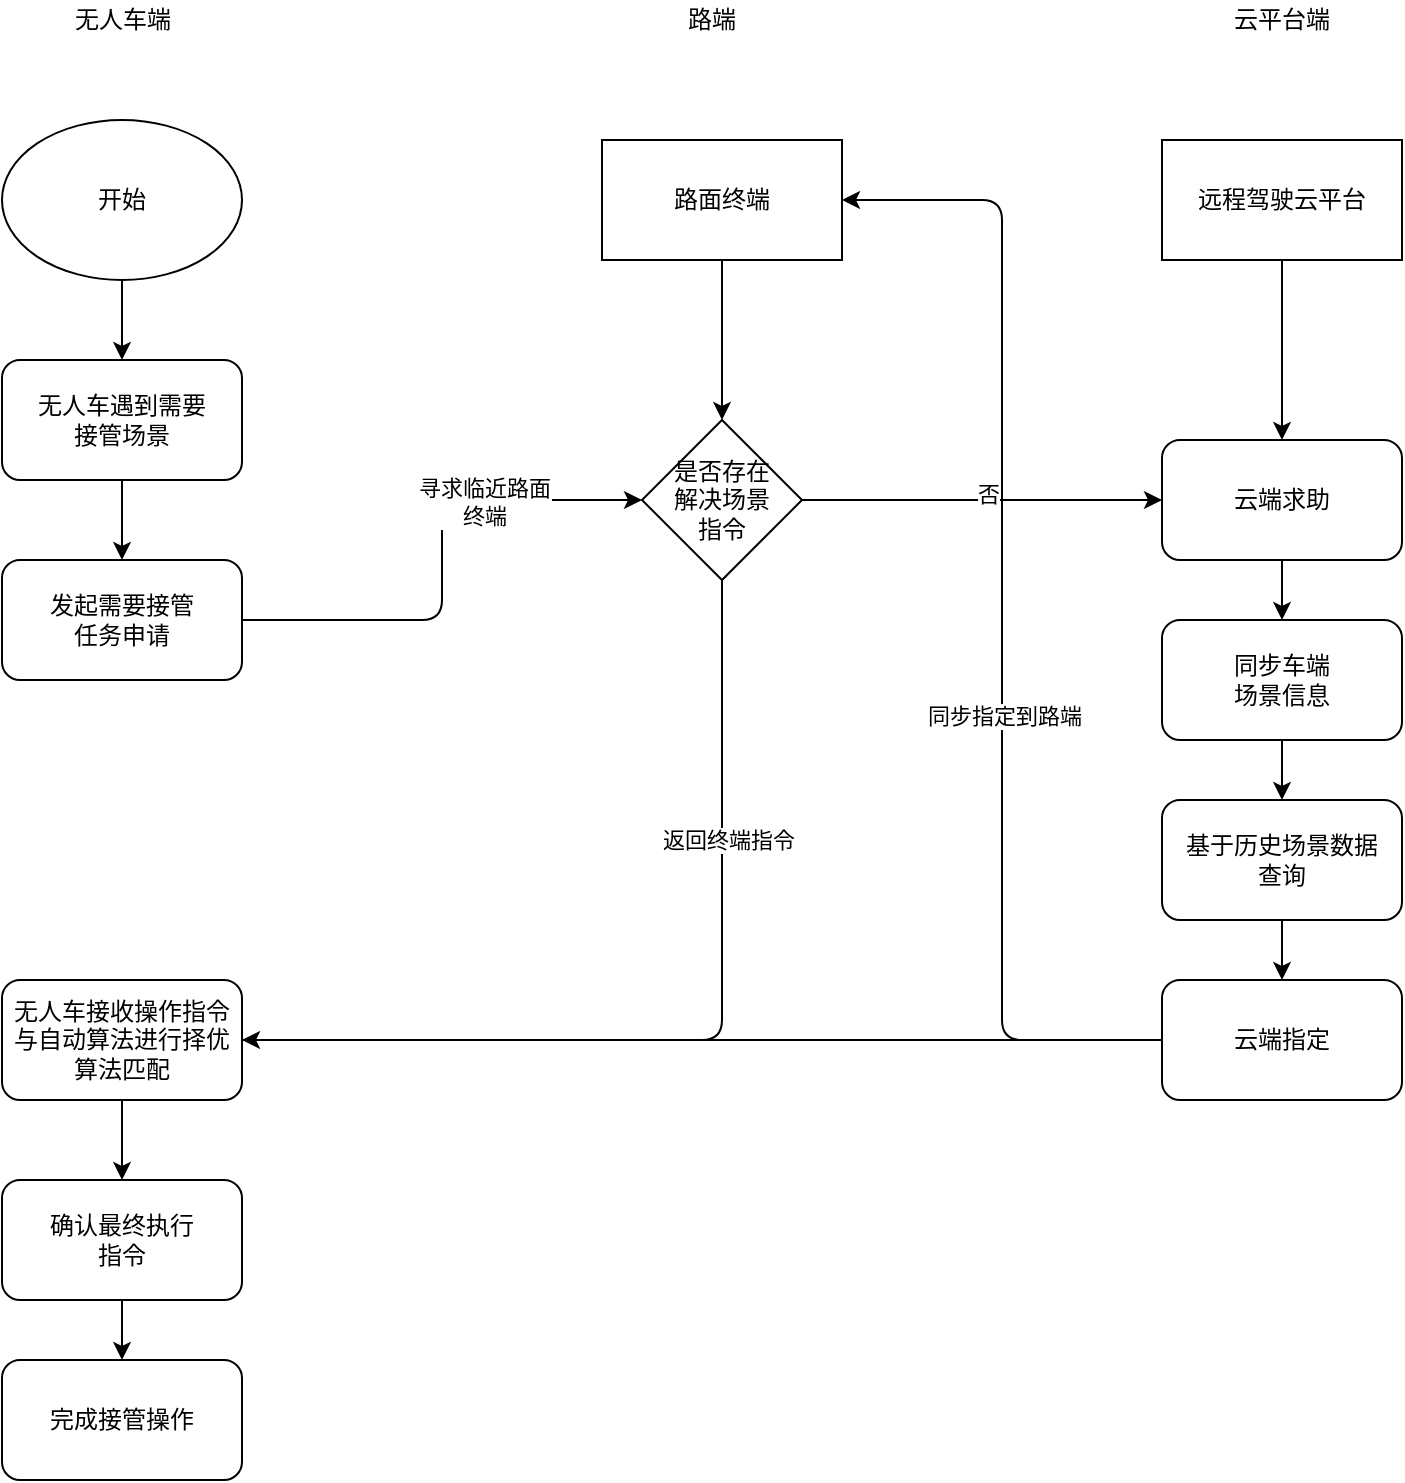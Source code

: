 <mxfile version="13.10.4" type="github">
  <diagram id="wOwt1rjwt9cGAp_TP0rn" name="Page-1">
    <mxGraphModel dx="2066" dy="1131" grid="1" gridSize="10" guides="1" tooltips="1" connect="1" arrows="1" fold="1" page="1" pageScale="1" pageWidth="827" pageHeight="1169" math="0" shadow="0">
      <root>
        <mxCell id="0" />
        <mxCell id="1" parent="0" />
        <mxCell id="OFSOkuGfqPeDkkTLP1HN-1" value="" style="edgeStyle=orthogonalEdgeStyle;rounded=0;orthogonalLoop=1;jettySize=auto;html=1;" edge="1" parent="1" source="OFSOkuGfqPeDkkTLP1HN-2" target="OFSOkuGfqPeDkkTLP1HN-4">
          <mxGeometry relative="1" as="geometry" />
        </mxCell>
        <mxCell id="OFSOkuGfqPeDkkTLP1HN-2" value="开始" style="ellipse;whiteSpace=wrap;html=1;" vertex="1" parent="1">
          <mxGeometry x="70" y="120" width="120" height="80" as="geometry" />
        </mxCell>
        <mxCell id="OFSOkuGfqPeDkkTLP1HN-3" value="" style="edgeStyle=orthogonalEdgeStyle;rounded=0;orthogonalLoop=1;jettySize=auto;html=1;" edge="1" parent="1" source="OFSOkuGfqPeDkkTLP1HN-4" target="OFSOkuGfqPeDkkTLP1HN-5">
          <mxGeometry relative="1" as="geometry" />
        </mxCell>
        <mxCell id="OFSOkuGfqPeDkkTLP1HN-4" value="无人车遇到需要&lt;br&gt;接管场景" style="rounded=1;whiteSpace=wrap;html=1;" vertex="1" parent="1">
          <mxGeometry x="70" y="240" width="120" height="60" as="geometry" />
        </mxCell>
        <mxCell id="OFSOkuGfqPeDkkTLP1HN-5" value="发起需要接管&lt;br&gt;任务申请" style="rounded=1;whiteSpace=wrap;html=1;" vertex="1" parent="1">
          <mxGeometry x="70" y="340" width="120" height="60" as="geometry" />
        </mxCell>
        <mxCell id="OFSOkuGfqPeDkkTLP1HN-7" value="远程驾驶云平台" style="rounded=0;whiteSpace=wrap;html=1;" vertex="1" parent="1">
          <mxGeometry x="650" y="130" width="120" height="60" as="geometry" />
        </mxCell>
        <mxCell id="OFSOkuGfqPeDkkTLP1HN-13" value="" style="edgeStyle=orthogonalEdgeStyle;rounded=0;orthogonalLoop=1;jettySize=auto;html=1;" edge="1" parent="1" source="OFSOkuGfqPeDkkTLP1HN-14" target="OFSOkuGfqPeDkkTLP1HN-16">
          <mxGeometry relative="1" as="geometry" />
        </mxCell>
        <mxCell id="OFSOkuGfqPeDkkTLP1HN-14" value="无人车接收操作指令&lt;br&gt;与自动算法进行择优算法匹配" style="rounded=1;whiteSpace=wrap;html=1;" vertex="1" parent="1">
          <mxGeometry x="70" y="550" width="120" height="60" as="geometry" />
        </mxCell>
        <mxCell id="OFSOkuGfqPeDkkTLP1HN-15" value="" style="edgeStyle=orthogonalEdgeStyle;rounded=0;orthogonalLoop=1;jettySize=auto;html=1;" edge="1" parent="1" source="OFSOkuGfqPeDkkTLP1HN-16" target="OFSOkuGfqPeDkkTLP1HN-17">
          <mxGeometry relative="1" as="geometry" />
        </mxCell>
        <mxCell id="OFSOkuGfqPeDkkTLP1HN-16" value="确认最终执行&lt;br&gt;指令" style="rounded=1;whiteSpace=wrap;html=1;" vertex="1" parent="1">
          <mxGeometry x="70" y="650" width="120" height="60" as="geometry" />
        </mxCell>
        <mxCell id="OFSOkuGfqPeDkkTLP1HN-17" value="完成接管操作" style="rounded=1;whiteSpace=wrap;html=1;" vertex="1" parent="1">
          <mxGeometry x="70" y="740" width="120" height="60" as="geometry" />
        </mxCell>
        <mxCell id="OFSOkuGfqPeDkkTLP1HN-18" value="无人车端" style="text;html=1;strokeColor=none;fillColor=none;align=center;verticalAlign=middle;whiteSpace=wrap;rounded=0;" vertex="1" parent="1">
          <mxGeometry x="82.5" y="60" width="95" height="20" as="geometry" />
        </mxCell>
        <mxCell id="OFSOkuGfqPeDkkTLP1HN-19" value="云平台端" style="text;html=1;strokeColor=none;fillColor=none;align=center;verticalAlign=middle;whiteSpace=wrap;rounded=0;" vertex="1" parent="1">
          <mxGeometry x="665" y="60" width="90" height="20" as="geometry" />
        </mxCell>
        <mxCell id="OFSOkuGfqPeDkkTLP1HN-23" value="" style="edgeStyle=orthogonalEdgeStyle;rounded=0;orthogonalLoop=1;jettySize=auto;html=1;" edge="1" parent="1" source="OFSOkuGfqPeDkkTLP1HN-24" target="OFSOkuGfqPeDkkTLP1HN-28">
          <mxGeometry relative="1" as="geometry" />
        </mxCell>
        <mxCell id="OFSOkuGfqPeDkkTLP1HN-24" value="云端求助" style="rounded=1;whiteSpace=wrap;html=1;" vertex="1" parent="1">
          <mxGeometry x="650" y="280" width="120" height="60" as="geometry" />
        </mxCell>
        <mxCell id="OFSOkuGfqPeDkkTLP1HN-25" value="" style="endArrow=classic;html=1;exitX=0.5;exitY=1;exitDx=0;exitDy=0;entryX=0.5;entryY=0;entryDx=0;entryDy=0;edgeStyle=orthogonalEdgeStyle;" edge="1" parent="1" source="OFSOkuGfqPeDkkTLP1HN-7" target="OFSOkuGfqPeDkkTLP1HN-24">
          <mxGeometry width="50" height="50" relative="1" as="geometry">
            <mxPoint x="775" y="470" as="sourcePoint" />
            <mxPoint x="825" y="420" as="targetPoint" />
          </mxGeometry>
        </mxCell>
        <mxCell id="OFSOkuGfqPeDkkTLP1HN-27" value="" style="edgeStyle=orthogonalEdgeStyle;rounded=0;orthogonalLoop=1;jettySize=auto;html=1;" edge="1" parent="1" source="OFSOkuGfqPeDkkTLP1HN-28" target="OFSOkuGfqPeDkkTLP1HN-30">
          <mxGeometry relative="1" as="geometry" />
        </mxCell>
        <mxCell id="OFSOkuGfqPeDkkTLP1HN-28" value="同步车端&lt;br&gt;场景信息" style="rounded=1;whiteSpace=wrap;html=1;" vertex="1" parent="1">
          <mxGeometry x="650" y="370" width="120" height="60" as="geometry" />
        </mxCell>
        <mxCell id="OFSOkuGfqPeDkkTLP1HN-29" value="" style="edgeStyle=orthogonalEdgeStyle;rounded=0;orthogonalLoop=1;jettySize=auto;html=1;" edge="1" parent="1" source="OFSOkuGfqPeDkkTLP1HN-30" target="OFSOkuGfqPeDkkTLP1HN-31">
          <mxGeometry relative="1" as="geometry" />
        </mxCell>
        <mxCell id="OFSOkuGfqPeDkkTLP1HN-30" value="基于历史场景数据&lt;br&gt;查询" style="rounded=1;whiteSpace=wrap;html=1;" vertex="1" parent="1">
          <mxGeometry x="650" y="460" width="120" height="60" as="geometry" />
        </mxCell>
        <mxCell id="OFSOkuGfqPeDkkTLP1HN-31" value="云端指定" style="rounded=1;whiteSpace=wrap;html=1;" vertex="1" parent="1">
          <mxGeometry x="650" y="550" width="120" height="60" as="geometry" />
        </mxCell>
        <mxCell id="OFSOkuGfqPeDkkTLP1HN-32" value="" style="endArrow=classic;html=1;exitX=0;exitY=0.5;exitDx=0;exitDy=0;entryX=1;entryY=0.5;entryDx=0;entryDy=0;edgeStyle=orthogonalEdgeStyle;" edge="1" parent="1" source="OFSOkuGfqPeDkkTLP1HN-31" target="OFSOkuGfqPeDkkTLP1HN-14">
          <mxGeometry width="50" height="50" relative="1" as="geometry">
            <mxPoint x="390" y="670" as="sourcePoint" />
            <mxPoint x="440" y="620" as="targetPoint" />
            <Array as="points">
              <mxPoint x="540" y="580" />
              <mxPoint x="540" y="580" />
            </Array>
          </mxGeometry>
        </mxCell>
        <mxCell id="OFSOkuGfqPeDkkTLP1HN-46" value="" style="edgeStyle=orthogonalEdgeStyle;rounded=0;orthogonalLoop=1;jettySize=auto;html=1;" edge="1" parent="1" source="OFSOkuGfqPeDkkTLP1HN-41">
          <mxGeometry relative="1" as="geometry">
            <mxPoint x="430" y="270" as="targetPoint" />
          </mxGeometry>
        </mxCell>
        <mxCell id="OFSOkuGfqPeDkkTLP1HN-41" value="路面终端" style="rounded=0;whiteSpace=wrap;html=1;" vertex="1" parent="1">
          <mxGeometry x="370" y="130" width="120" height="60" as="geometry" />
        </mxCell>
        <mxCell id="OFSOkuGfqPeDkkTLP1HN-42" value="路端" style="text;html=1;strokeColor=none;fillColor=none;align=center;verticalAlign=middle;whiteSpace=wrap;rounded=0;" vertex="1" parent="1">
          <mxGeometry x="380" y="60" width="90" height="20" as="geometry" />
        </mxCell>
        <mxCell id="OFSOkuGfqPeDkkTLP1HN-44" value="" style="endArrow=classic;html=1;exitX=1;exitY=0.5;exitDx=0;exitDy=0;entryX=0;entryY=0.5;entryDx=0;entryDy=0;edgeStyle=orthogonalEdgeStyle;" edge="1" parent="1" source="OFSOkuGfqPeDkkTLP1HN-5" target="OFSOkuGfqPeDkkTLP1HN-47">
          <mxGeometry width="50" height="50" relative="1" as="geometry">
            <mxPoint x="240" y="420" as="sourcePoint" />
            <mxPoint x="370" y="310" as="targetPoint" />
          </mxGeometry>
        </mxCell>
        <mxCell id="OFSOkuGfqPeDkkTLP1HN-45" value="寻求临近路面&lt;br&gt;终端" style="edgeLabel;html=1;align=center;verticalAlign=middle;resizable=0;points=[];" vertex="1" connectable="0" parent="OFSOkuGfqPeDkkTLP1HN-44">
          <mxGeometry x="0.392" y="-1" relative="1" as="geometry">
            <mxPoint as="offset" />
          </mxGeometry>
        </mxCell>
        <mxCell id="OFSOkuGfqPeDkkTLP1HN-47" value="是否存在&lt;br&gt;解决场景&lt;br&gt;指令" style="rhombus;whiteSpace=wrap;html=1;" vertex="1" parent="1">
          <mxGeometry x="390" y="270" width="80" height="80" as="geometry" />
        </mxCell>
        <mxCell id="OFSOkuGfqPeDkkTLP1HN-48" value="" style="endArrow=classic;html=1;exitX=1;exitY=0.5;exitDx=0;exitDy=0;entryX=0;entryY=0.5;entryDx=0;entryDy=0;" edge="1" parent="1" source="OFSOkuGfqPeDkkTLP1HN-47" target="OFSOkuGfqPeDkkTLP1HN-24">
          <mxGeometry width="50" height="50" relative="1" as="geometry">
            <mxPoint x="510" y="450" as="sourcePoint" />
            <mxPoint x="560" y="400" as="targetPoint" />
          </mxGeometry>
        </mxCell>
        <mxCell id="OFSOkuGfqPeDkkTLP1HN-49" value="否" style="edgeLabel;html=1;align=center;verticalAlign=middle;resizable=0;points=[];" vertex="1" connectable="0" parent="OFSOkuGfqPeDkkTLP1HN-48">
          <mxGeometry x="0.033" y="3" relative="1" as="geometry">
            <mxPoint as="offset" />
          </mxGeometry>
        </mxCell>
        <mxCell id="OFSOkuGfqPeDkkTLP1HN-50" value="" style="endArrow=none;html=1;entryX=0.5;entryY=1;entryDx=0;entryDy=0;edgeStyle=orthogonalEdgeStyle;exitX=1;exitY=0.5;exitDx=0;exitDy=0;" edge="1" parent="1" source="OFSOkuGfqPeDkkTLP1HN-14" target="OFSOkuGfqPeDkkTLP1HN-47">
          <mxGeometry width="50" height="50" relative="1" as="geometry">
            <mxPoint x="200" y="730" as="sourcePoint" />
            <mxPoint x="450" y="500" as="targetPoint" />
          </mxGeometry>
        </mxCell>
        <mxCell id="OFSOkuGfqPeDkkTLP1HN-51" value="返回终端指令" style="edgeLabel;html=1;align=center;verticalAlign=middle;resizable=0;points=[];" vertex="1" connectable="0" parent="OFSOkuGfqPeDkkTLP1HN-50">
          <mxGeometry x="0.446" y="-3" relative="1" as="geometry">
            <mxPoint as="offset" />
          </mxGeometry>
        </mxCell>
        <mxCell id="OFSOkuGfqPeDkkTLP1HN-53" value="" style="endArrow=classic;html=1;exitX=0;exitY=0.5;exitDx=0;exitDy=0;entryX=1;entryY=0.5;entryDx=0;entryDy=0;edgeStyle=orthogonalEdgeStyle;" edge="1" parent="1" source="OFSOkuGfqPeDkkTLP1HN-31" target="OFSOkuGfqPeDkkTLP1HN-41">
          <mxGeometry width="50" height="50" relative="1" as="geometry">
            <mxPoint x="540" y="740" as="sourcePoint" />
            <mxPoint x="590" y="690" as="targetPoint" />
          </mxGeometry>
        </mxCell>
        <mxCell id="OFSOkuGfqPeDkkTLP1HN-55" value="同步指定到路端" style="edgeLabel;html=1;align=center;verticalAlign=middle;resizable=0;points=[];" vertex="1" connectable="0" parent="OFSOkuGfqPeDkkTLP1HN-53">
          <mxGeometry x="-0.165" y="-1" relative="1" as="geometry">
            <mxPoint as="offset" />
          </mxGeometry>
        </mxCell>
      </root>
    </mxGraphModel>
  </diagram>
</mxfile>
